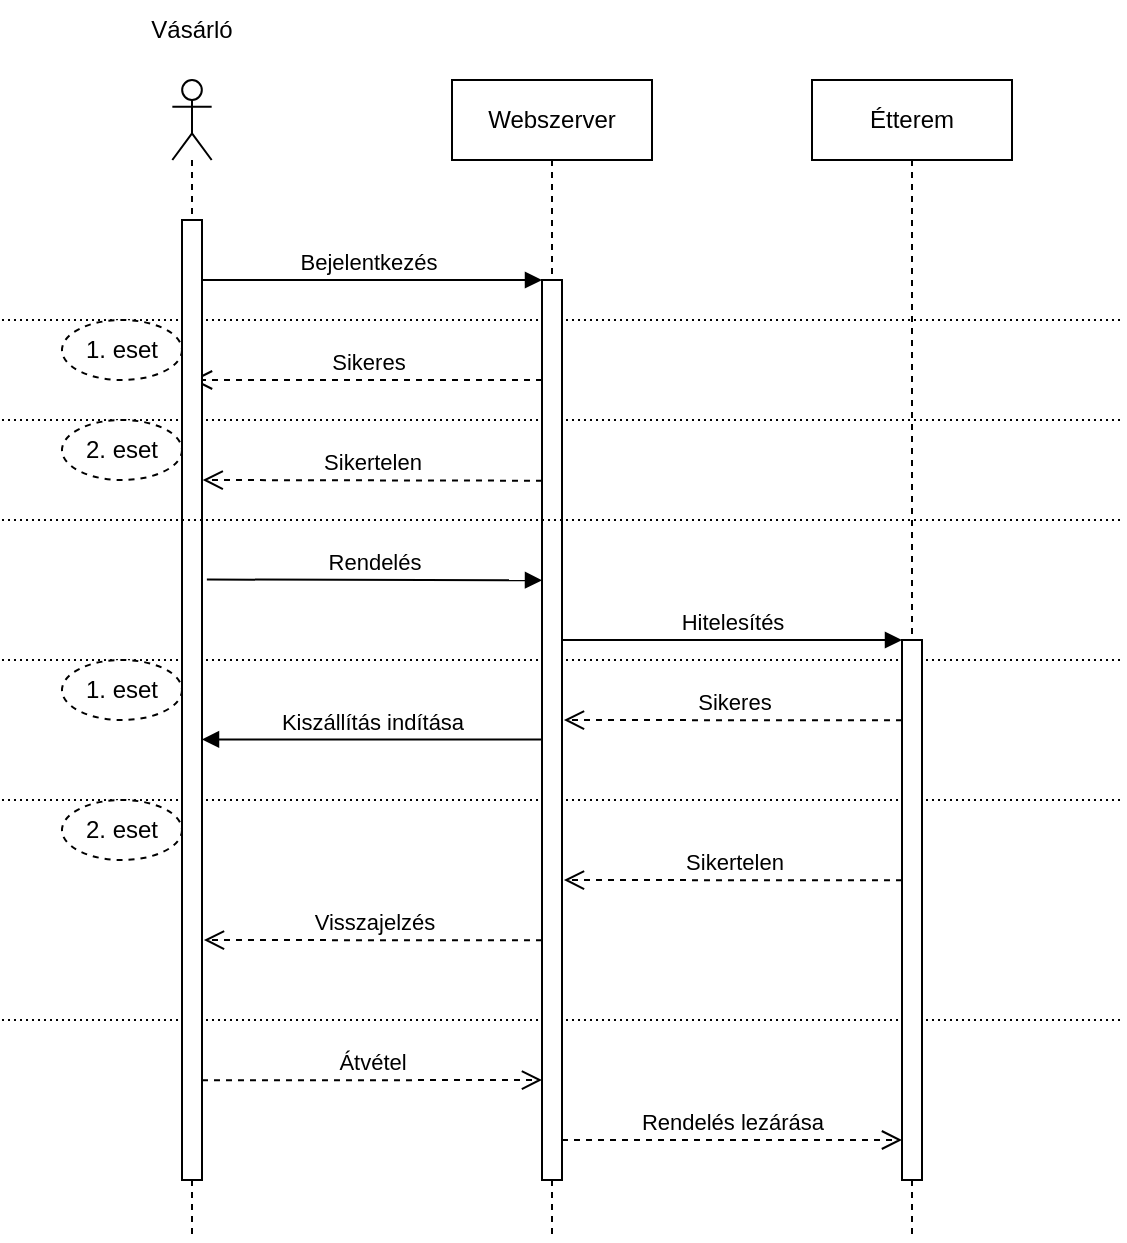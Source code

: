 <mxfile version="15.5.5" type="device"><diagram id="cS4mrMFTOOuXmctie2P0" name="Page-1"><mxGraphModel dx="1422" dy="762" grid="1" gridSize="10" guides="1" tooltips="1" connect="1" arrows="1" fold="1" page="1" pageScale="1" pageWidth="1654" pageHeight="2336" background="#ffffff" math="0" shadow="0"><root><mxCell id="0"/><mxCell id="1" parent="0"/><mxCell id="4Jb4b5e3LO-9BIvD3A42-21" value="Webszerver" style="shape=umlLifeline;perimeter=lifelinePerimeter;whiteSpace=wrap;html=1;container=1;collapsible=0;recursiveResize=0;outlineConnect=0;" vertex="1" parent="1"><mxGeometry x="545" y="100" width="100" height="580" as="geometry"/></mxCell><mxCell id="4Jb4b5e3LO-9BIvD3A42-64" value="Visszajelzés" style="html=1;verticalAlign=bottom;endArrow=open;dashed=1;endSize=8;rounded=0;entryX=1.1;entryY=0.178;entryDx=0;entryDy=0;entryPerimeter=0;exitX=0.003;exitY=0.099;exitDx=0;exitDy=0;exitPerimeter=0;" edge="1" parent="4Jb4b5e3LO-9BIvD3A42-21"><mxGeometry relative="1" as="geometry"><mxPoint x="45.0" y="430.17" as="sourcePoint"/><mxPoint x="-124.03" y="430" as="targetPoint"/></mxGeometry></mxCell><mxCell id="4Jb4b5e3LO-9BIvD3A42-76" value="Kiszállítás indítása" style="html=1;verticalAlign=bottom;endArrow=block;rounded=0;" edge="1" parent="4Jb4b5e3LO-9BIvD3A42-21"><mxGeometry width="80" relative="1" as="geometry"><mxPoint x="45" y="329.71" as="sourcePoint"/><mxPoint x="-125" y="329.71" as="targetPoint"/></mxGeometry></mxCell><mxCell id="4Jb4b5e3LO-9BIvD3A42-60" value="" style="endArrow=none;html=1;rounded=0;dashed=1;dashPattern=1 2;" edge="1" parent="4Jb4b5e3LO-9BIvD3A42-21"><mxGeometry relative="1" as="geometry"><mxPoint x="-225" y="360" as="sourcePoint"/><mxPoint x="335" y="360" as="targetPoint"/></mxGeometry></mxCell><mxCell id="4Jb4b5e3LO-9BIvD3A42-22" value="Étterem" style="shape=umlLifeline;perimeter=lifelinePerimeter;whiteSpace=wrap;html=1;container=1;collapsible=0;recursiveResize=0;outlineConnect=0;" vertex="1" parent="1"><mxGeometry x="725" y="100" width="100" height="580" as="geometry"/></mxCell><mxCell id="4Jb4b5e3LO-9BIvD3A42-63" value="Sikertelen" style="html=1;verticalAlign=bottom;endArrow=open;dashed=1;endSize=8;rounded=0;entryX=1.1;entryY=0.178;entryDx=0;entryDy=0;entryPerimeter=0;exitX=0.003;exitY=0.099;exitDx=0;exitDy=0;exitPerimeter=0;" edge="1" parent="4Jb4b5e3LO-9BIvD3A42-22"><mxGeometry relative="1" as="geometry"><mxPoint x="45.0" y="400.17" as="sourcePoint"/><mxPoint x="-124.03" y="400" as="targetPoint"/></mxGeometry></mxCell><mxCell id="4Jb4b5e3LO-9BIvD3A42-80" value="" style="endArrow=none;html=1;rounded=0;dashed=1;dashPattern=1 2;" edge="1" parent="4Jb4b5e3LO-9BIvD3A42-22"><mxGeometry relative="1" as="geometry"><mxPoint x="-405" y="470" as="sourcePoint"/><mxPoint x="155" y="470" as="targetPoint"/></mxGeometry></mxCell><mxCell id="4Jb4b5e3LO-9BIvD3A42-25" value="Bejelentkezés" style="html=1;verticalAlign=bottom;endArrow=block;rounded=0;entryX=0;entryY=0;entryDx=0;entryDy=0;entryPerimeter=0;" edge="1" parent="1" target="4Jb4b5e3LO-9BIvD3A42-18"><mxGeometry width="80" relative="1" as="geometry"><mxPoint x="415" y="200" as="sourcePoint"/><mxPoint x="500" y="210" as="targetPoint"/></mxGeometry></mxCell><mxCell id="4Jb4b5e3LO-9BIvD3A42-31" value="Sikeres" style="html=1;verticalAlign=bottom;endArrow=open;dashed=1;endSize=8;rounded=0;" edge="1" parent="1"><mxGeometry relative="1" as="geometry"><mxPoint x="590" y="250" as="sourcePoint"/><mxPoint x="415" y="250" as="targetPoint"/></mxGeometry></mxCell><mxCell id="4Jb4b5e3LO-9BIvD3A42-33" value="" style="endArrow=none;html=1;rounded=0;dashed=1;dashPattern=1 2;" edge="1" parent="1"><mxGeometry relative="1" as="geometry"><mxPoint x="320" y="220" as="sourcePoint"/><mxPoint x="880" y="220" as="targetPoint"/></mxGeometry></mxCell><mxCell id="4Jb4b5e3LO-9BIvD3A42-39" value="Rendelés" style="html=1;verticalAlign=bottom;endArrow=block;rounded=0;entryX=-0.243;entryY=0.227;entryDx=0;entryDy=0;entryPerimeter=0;" edge="1" parent="1"><mxGeometry width="80" relative="1" as="geometry"><mxPoint x="422.43" y="349.76" as="sourcePoint"/><mxPoint x="590.0" y="350.13" as="targetPoint"/></mxGeometry></mxCell><mxCell id="4Jb4b5e3LO-9BIvD3A42-40" value="Hitelesítés" style="html=1;verticalAlign=bottom;endArrow=block;rounded=0;entryX=0;entryY=0;entryDx=0;entryDy=0;entryPerimeter=0;" edge="1" parent="1"><mxGeometry width="80" relative="1" as="geometry"><mxPoint x="600" y="380" as="sourcePoint"/><mxPoint x="770" y="380" as="targetPoint"/></mxGeometry></mxCell><mxCell id="4Jb4b5e3LO-9BIvD3A42-47" value="Sikertelen" style="html=1;verticalAlign=bottom;endArrow=open;dashed=1;endSize=8;rounded=0;entryX=0.906;entryY=0.646;entryDx=0;entryDy=0;entryPerimeter=0;" edge="1" parent="1"><mxGeometry relative="1" as="geometry"><mxPoint x="590" y="300.36" as="sourcePoint"/><mxPoint x="420.35" y="300.0" as="targetPoint"/></mxGeometry></mxCell><mxCell id="4Jb4b5e3LO-9BIvD3A42-49" value="1. eset" style="ellipse;whiteSpace=wrap;html=1;align=center;dashed=1;" vertex="1" parent="1"><mxGeometry x="350" y="220" width="60" height="30" as="geometry"/></mxCell><mxCell id="4Jb4b5e3LO-9BIvD3A42-50" value="" style="endArrow=none;html=1;rounded=0;dashed=1;dashPattern=1 2;" edge="1" parent="1"><mxGeometry relative="1" as="geometry"><mxPoint x="320" y="270" as="sourcePoint"/><mxPoint x="880" y="270" as="targetPoint"/></mxGeometry></mxCell><mxCell id="4Jb4b5e3LO-9BIvD3A42-52" value="2. eset" style="ellipse;whiteSpace=wrap;html=1;align=center;dashed=1;" vertex="1" parent="1"><mxGeometry x="350" y="270" width="60" height="30" as="geometry"/></mxCell><mxCell id="4Jb4b5e3LO-9BIvD3A42-53" value="" style="endArrow=none;html=1;rounded=0;dashed=1;dashPattern=1 2;" edge="1" parent="1"><mxGeometry relative="1" as="geometry"><mxPoint x="320" y="390" as="sourcePoint"/><mxPoint x="880" y="390" as="targetPoint"/></mxGeometry></mxCell><mxCell id="4Jb4b5e3LO-9BIvD3A42-55" value="Sikeres" style="html=1;verticalAlign=bottom;endArrow=open;dashed=1;endSize=8;rounded=0;entryX=1.1;entryY=0.178;entryDx=0;entryDy=0;entryPerimeter=0;exitX=0.003;exitY=0.099;exitDx=0;exitDy=0;exitPerimeter=0;" edge="1" parent="1"><mxGeometry relative="1" as="geometry"><mxPoint x="770.0" y="420.17" as="sourcePoint"/><mxPoint x="600.97" y="420" as="targetPoint"/></mxGeometry></mxCell><mxCell id="4Jb4b5e3LO-9BIvD3A42-59" value="1. eset" style="ellipse;whiteSpace=wrap;html=1;align=center;dashed=1;" vertex="1" parent="1"><mxGeometry x="350" y="390" width="60" height="30" as="geometry"/></mxCell><mxCell id="4Jb4b5e3LO-9BIvD3A42-62" value="2. eset" style="ellipse;whiteSpace=wrap;html=1;align=center;dashed=1;" vertex="1" parent="1"><mxGeometry x="350" y="460" width="60" height="30" as="geometry"/></mxCell><mxCell id="4Jb4b5e3LO-9BIvD3A42-18" value="" style="html=1;points=[];perimeter=orthogonalPerimeter;" vertex="1" parent="1"><mxGeometry x="590" y="200" width="10" height="450" as="geometry"/></mxCell><mxCell id="4Jb4b5e3LO-9BIvD3A42-72" value="" style="shape=umlLifeline;participant=umlActor;perimeter=lifelinePerimeter;whiteSpace=wrap;html=1;container=1;collapsible=0;recursiveResize=0;verticalAlign=top;spacingTop=36;outlineConnect=0;fillColor=#FFFFFF;" vertex="1" parent="1"><mxGeometry x="405.17" y="100" width="19.66" height="580" as="geometry"/></mxCell><mxCell id="4Jb4b5e3LO-9BIvD3A42-12" value="" style="rounded=0;whiteSpace=wrap;html=1;" vertex="1" parent="1"><mxGeometry x="410" y="170" width="10" height="480" as="geometry"/></mxCell><mxCell id="4Jb4b5e3LO-9BIvD3A42-19" value="" style="html=1;points=[];perimeter=orthogonalPerimeter;" vertex="1" parent="1"><mxGeometry x="770" y="380" width="10" height="270" as="geometry"/></mxCell><mxCell id="4Jb4b5e3LO-9BIvD3A42-77" value="Átvétel" style="html=1;verticalAlign=bottom;endArrow=open;dashed=1;endSize=8;rounded=0;exitX=0.003;exitY=0.099;exitDx=0;exitDy=0;exitPerimeter=0;" edge="1" parent="1"><mxGeometry relative="1" as="geometry"><mxPoint x="420.0" y="600.17" as="sourcePoint"/><mxPoint x="590" y="600" as="targetPoint"/></mxGeometry></mxCell><mxCell id="4Jb4b5e3LO-9BIvD3A42-79" value="" style="endArrow=none;html=1;rounded=0;dashed=1;dashPattern=1 2;" edge="1" parent="1"><mxGeometry relative="1" as="geometry"><mxPoint x="320" y="320" as="sourcePoint"/><mxPoint x="880" y="320" as="targetPoint"/></mxGeometry></mxCell><mxCell id="4Jb4b5e3LO-9BIvD3A42-78" value="Rendelés lezárása" style="html=1;verticalAlign=bottom;endArrow=open;dashed=1;endSize=8;rounded=0;exitX=0.003;exitY=0.099;exitDx=0;exitDy=0;exitPerimeter=0;" edge="1" parent="1"><mxGeometry relative="1" as="geometry"><mxPoint x="600.0" y="630" as="sourcePoint"/><mxPoint x="770" y="630" as="targetPoint"/></mxGeometry></mxCell><mxCell id="4Jb4b5e3LO-9BIvD3A42-82" value="Vásárló" style="text;html=1;strokeColor=none;fillColor=none;align=center;verticalAlign=middle;whiteSpace=wrap;rounded=0;" vertex="1" parent="1"><mxGeometry x="385" y="60" width="60" height="30" as="geometry"/></mxCell></root></mxGraphModel></diagram></mxfile>